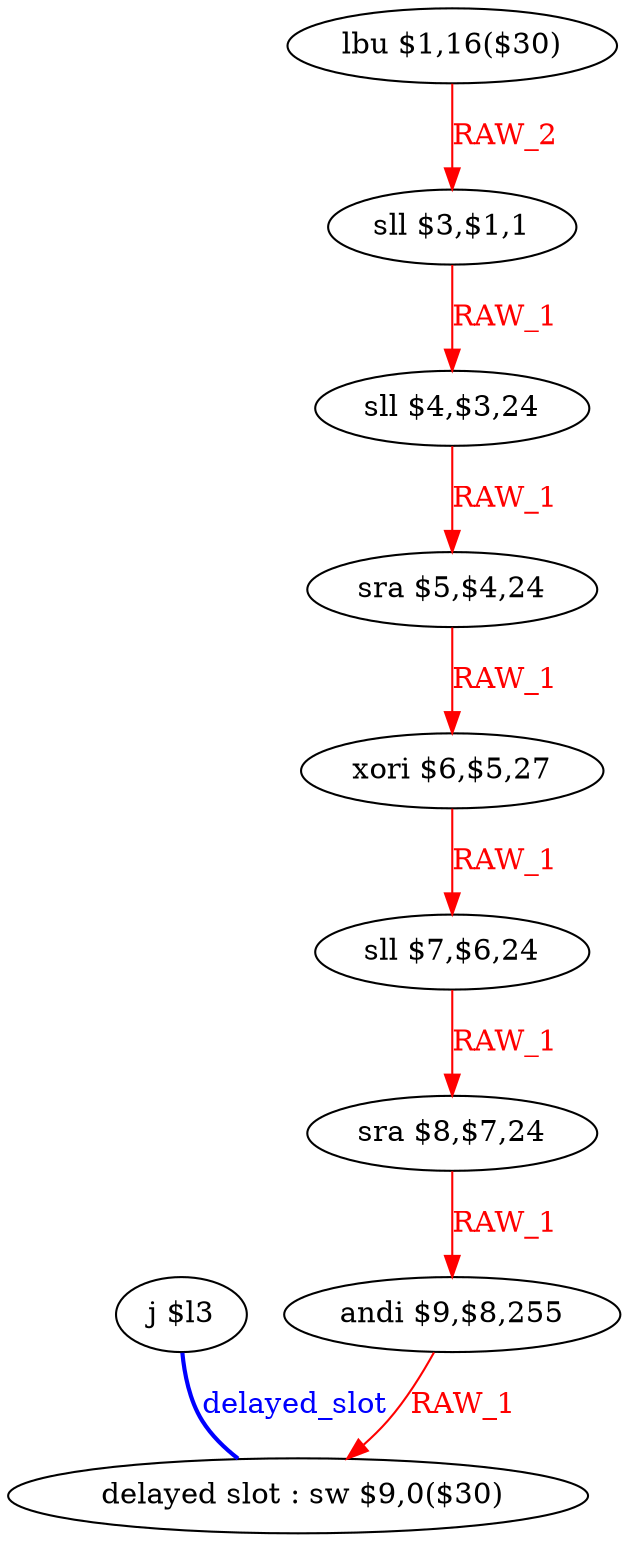 digraph G1 {
node [shape = ellipse];
i9 [label = " delayed slot : sw $9,0($30)"] ;
i8 ->  i9 [style = bold, dir= none, fontcolor = blue, color = blue, label= "delayed_slot"];
i8 [label = "j $l3"] ;
i0 [label = "lbu $1,16($30)"] ;
i0 ->  i1 [color = red, fontcolor = red, label= "RAW_2"];
i1 [label = "sll $3,$1,1"] ;
i1 ->  i2 [color = red, fontcolor = red, label= "RAW_1"];
i2 [label = "sll $4,$3,24"] ;
i2 ->  i3 [color = red, fontcolor = red, label= "RAW_1"];
i3 [label = "sra $5,$4,24"] ;
i3 ->  i4 [color = red, fontcolor = red, label= "RAW_1"];
i4 [label = "xori $6,$5,27"] ;
i4 ->  i5 [color = red, fontcolor = red, label= "RAW_1"];
i5 [label = "sll $7,$6,24"] ;
i5 ->  i6 [color = red, fontcolor = red, label= "RAW_1"];
i6 [label = "sra $8,$7,24"] ;
i6 ->  i7 [color = red, fontcolor = red, label= "RAW_1"];
i7 [label = "andi $9,$8,255"] ;
i7 ->  i9 [color = red, fontcolor = red, label= "RAW_1"];
}
